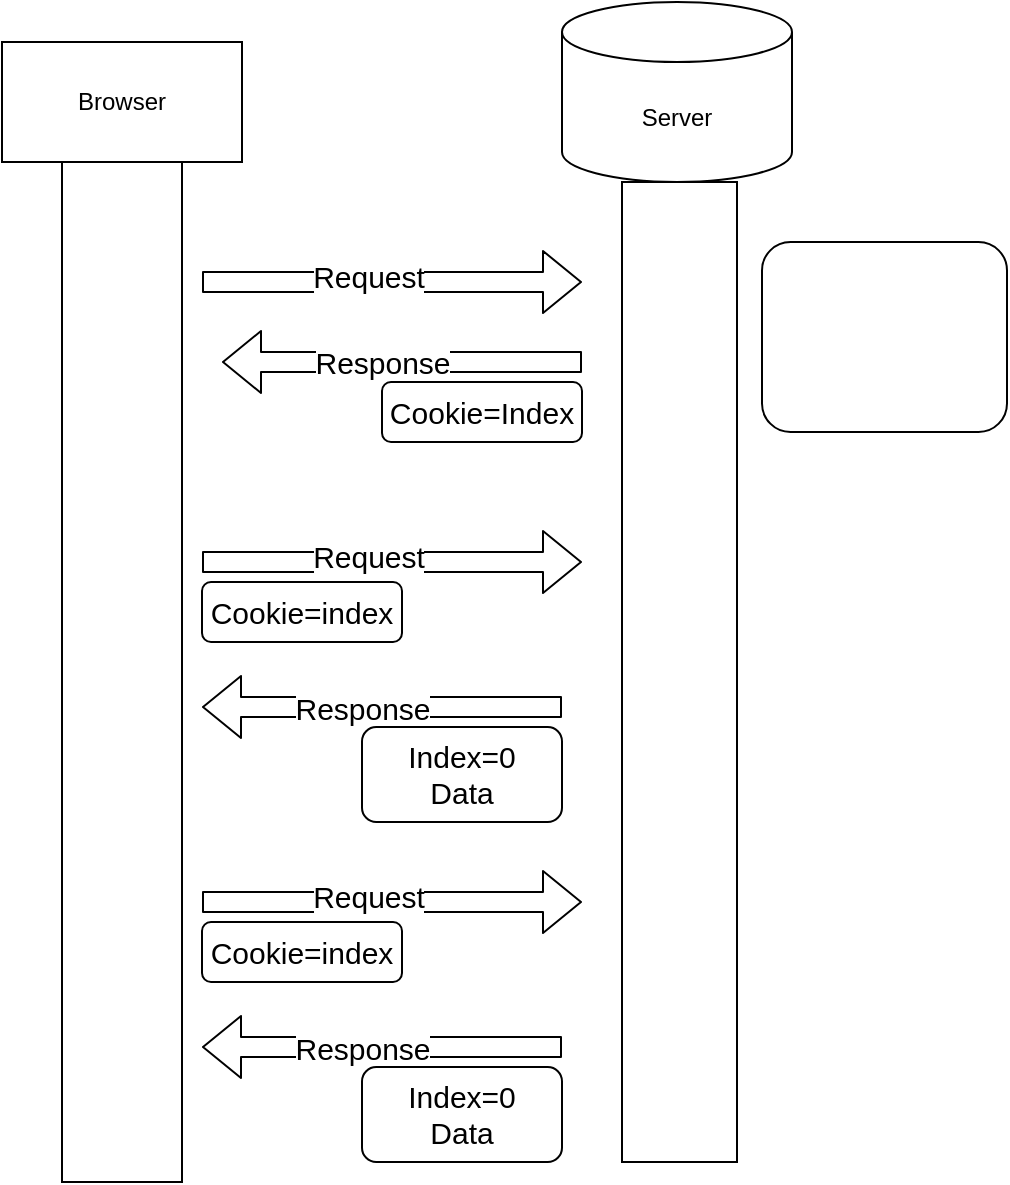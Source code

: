 <mxfile>
    <diagram id="sTmK98GNK_aS3IPb1Y4w" name="Page-1">
        <mxGraphModel dx="683" dy="390" grid="1" gridSize="10" guides="1" tooltips="1" connect="1" arrows="1" fold="1" page="1" pageScale="1" pageWidth="850" pageHeight="1100" math="0" shadow="0">
            <root>
                <mxCell id="0"/>
                <mxCell id="1" parent="0"/>
                <mxCell id="2" value="Browser" style="rounded=0;whiteSpace=wrap;html=1;" vertex="1" parent="1">
                    <mxGeometry x="80" y="140" width="120" height="60" as="geometry"/>
                </mxCell>
                <mxCell id="3" value="Server" style="shape=cylinder3;whiteSpace=wrap;html=1;boundedLbl=1;backgroundOutline=1;size=15;" vertex="1" parent="1">
                    <mxGeometry x="360" y="120" width="115" height="90" as="geometry"/>
                </mxCell>
                <mxCell id="4" value="" style="rounded=0;whiteSpace=wrap;html=1;" vertex="1" parent="1">
                    <mxGeometry x="110" y="200" width="60" height="510" as="geometry"/>
                </mxCell>
                <mxCell id="5" value="" style="rounded=0;whiteSpace=wrap;html=1;" vertex="1" parent="1">
                    <mxGeometry x="390" y="210" width="57.5" height="490" as="geometry"/>
                </mxCell>
                <mxCell id="6" value="" style="shape=flexArrow;endArrow=classic;html=1;" edge="1" parent="1">
                    <mxGeometry width="50" height="50" relative="1" as="geometry">
                        <mxPoint x="180" y="260" as="sourcePoint"/>
                        <mxPoint x="370" y="260" as="targetPoint"/>
                    </mxGeometry>
                </mxCell>
                <mxCell id="8" value="Request" style="edgeLabel;html=1;align=center;verticalAlign=middle;resizable=0;points=[];fontSize=15;" vertex="1" connectable="0" parent="6">
                    <mxGeometry x="-0.128" y="3" relative="1" as="geometry">
                        <mxPoint as="offset"/>
                    </mxGeometry>
                </mxCell>
                <mxCell id="9" value="" style="shape=flexArrow;endArrow=classic;html=1;" edge="1" parent="1">
                    <mxGeometry width="50" height="50" relative="1" as="geometry">
                        <mxPoint x="180" y="400" as="sourcePoint"/>
                        <mxPoint x="370" y="400" as="targetPoint"/>
                    </mxGeometry>
                </mxCell>
                <mxCell id="10" value="Request" style="edgeLabel;html=1;align=center;verticalAlign=middle;resizable=0;points=[];fontSize=15;" vertex="1" connectable="0" parent="9">
                    <mxGeometry x="-0.128" y="3" relative="1" as="geometry">
                        <mxPoint as="offset"/>
                    </mxGeometry>
                </mxCell>
                <mxCell id="12" value="" style="shape=flexArrow;endArrow=classic;html=1;fontSize=15;" edge="1" parent="1">
                    <mxGeometry width="50" height="50" relative="1" as="geometry">
                        <mxPoint x="370" y="300" as="sourcePoint"/>
                        <mxPoint x="190" y="300" as="targetPoint"/>
                    </mxGeometry>
                </mxCell>
                <mxCell id="13" value="Response" style="edgeLabel;html=1;align=center;verticalAlign=middle;resizable=0;points=[];fontSize=15;" vertex="1" connectable="0" parent="12">
                    <mxGeometry x="0.383" y="4" relative="1" as="geometry">
                        <mxPoint x="24" y="-4" as="offset"/>
                    </mxGeometry>
                </mxCell>
                <mxCell id="14" value="Cookie=Index" style="rounded=1;whiteSpace=wrap;html=1;fontSize=15;" vertex="1" parent="1">
                    <mxGeometry x="270" y="310" width="100" height="30" as="geometry"/>
                </mxCell>
                <mxCell id="15" value="Cookie=index" style="rounded=1;whiteSpace=wrap;html=1;fontSize=15;" vertex="1" parent="1">
                    <mxGeometry x="180" y="410" width="100" height="30" as="geometry"/>
                </mxCell>
                <mxCell id="16" value="" style="rounded=1;whiteSpace=wrap;html=1;fontSize=15;" vertex="1" parent="1">
                    <mxGeometry x="460" y="240" width="122.5" height="95" as="geometry"/>
                </mxCell>
                <mxCell id="17" value="" style="shape=flexArrow;endArrow=classic;html=1;fontSize=15;" edge="1" parent="1">
                    <mxGeometry width="50" height="50" relative="1" as="geometry">
                        <mxPoint x="360" y="472.5" as="sourcePoint"/>
                        <mxPoint x="180" y="472.5" as="targetPoint"/>
                    </mxGeometry>
                </mxCell>
                <mxCell id="18" value="Response" style="edgeLabel;html=1;align=center;verticalAlign=middle;resizable=0;points=[];fontSize=15;" vertex="1" connectable="0" parent="17">
                    <mxGeometry x="0.383" y="4" relative="1" as="geometry">
                        <mxPoint x="24" y="-4" as="offset"/>
                    </mxGeometry>
                </mxCell>
                <mxCell id="19" value="Index=0&lt;br&gt;Data" style="rounded=1;whiteSpace=wrap;html=1;fontSize=15;" vertex="1" parent="1">
                    <mxGeometry x="260" y="482.5" width="100" height="47.5" as="geometry"/>
                </mxCell>
                <mxCell id="20" value="" style="shape=flexArrow;endArrow=classic;html=1;" edge="1" parent="1">
                    <mxGeometry width="50" height="50" relative="1" as="geometry">
                        <mxPoint x="180" y="570" as="sourcePoint"/>
                        <mxPoint x="370" y="570" as="targetPoint"/>
                    </mxGeometry>
                </mxCell>
                <mxCell id="21" value="Request" style="edgeLabel;html=1;align=center;verticalAlign=middle;resizable=0;points=[];fontSize=15;" vertex="1" connectable="0" parent="20">
                    <mxGeometry x="-0.128" y="3" relative="1" as="geometry">
                        <mxPoint as="offset"/>
                    </mxGeometry>
                </mxCell>
                <mxCell id="22" value="Cookie=index" style="rounded=1;whiteSpace=wrap;html=1;fontSize=15;" vertex="1" parent="1">
                    <mxGeometry x="180" y="580" width="100" height="30" as="geometry"/>
                </mxCell>
                <mxCell id="23" value="" style="shape=flexArrow;endArrow=classic;html=1;fontSize=15;" edge="1" parent="1">
                    <mxGeometry width="50" height="50" relative="1" as="geometry">
                        <mxPoint x="360" y="642.5" as="sourcePoint"/>
                        <mxPoint x="180" y="642.5" as="targetPoint"/>
                    </mxGeometry>
                </mxCell>
                <mxCell id="24" value="Response" style="edgeLabel;html=1;align=center;verticalAlign=middle;resizable=0;points=[];fontSize=15;" vertex="1" connectable="0" parent="23">
                    <mxGeometry x="0.383" y="4" relative="1" as="geometry">
                        <mxPoint x="24" y="-4" as="offset"/>
                    </mxGeometry>
                </mxCell>
                <mxCell id="25" value="Index=0&lt;br&gt;Data" style="rounded=1;whiteSpace=wrap;html=1;fontSize=15;" vertex="1" parent="1">
                    <mxGeometry x="260" y="652.5" width="100" height="47.5" as="geometry"/>
                </mxCell>
            </root>
        </mxGraphModel>
    </diagram>
</mxfile>